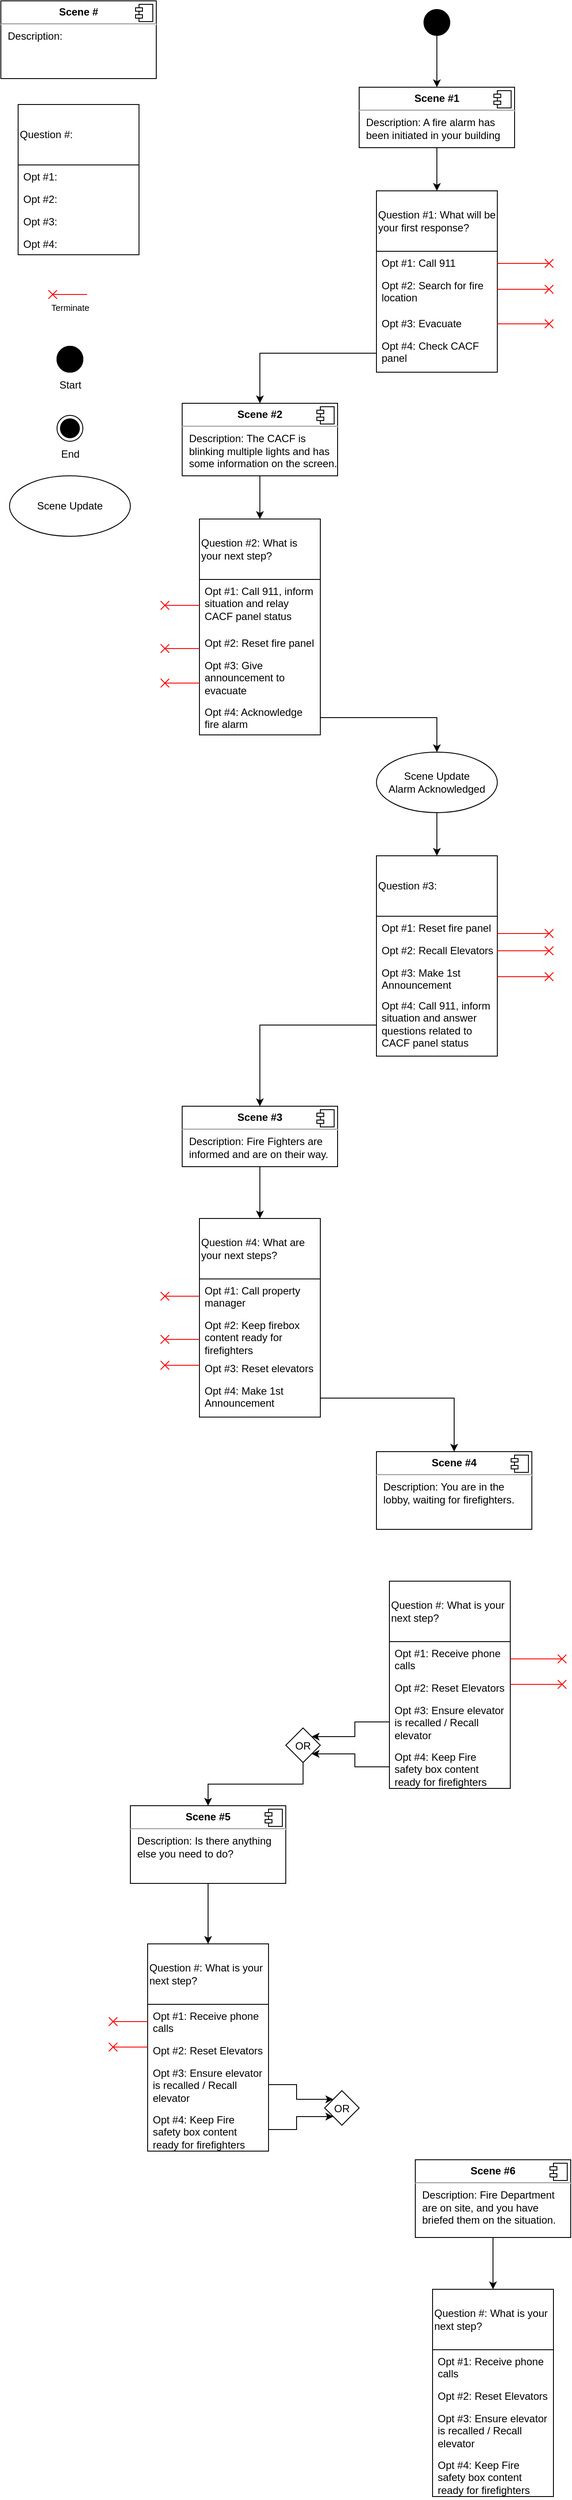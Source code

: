 <mxfile version="21.6.8" type="github">
  <diagram name="Page-1" id="AQs57PXgsGD-zcUtLHHk">
    <mxGraphModel dx="1326" dy="733" grid="1" gridSize="10" guides="1" tooltips="1" connect="1" arrows="1" fold="1" page="1" pageScale="1" pageWidth="850" pageHeight="1100" math="0" shadow="0">
      <root>
        <mxCell id="0" />
        <mxCell id="1" parent="0" />
        <mxCell id="a6gklqWP3DV6brZuFsVB-33" value="&lt;p style=&quot;margin:0px;margin-top:6px;text-align:center;&quot;&gt;&lt;b&gt;Scene #&lt;/b&gt;&lt;/p&gt;&lt;hr&gt;&lt;p style=&quot;margin:0px;margin-left:8px;&quot;&gt;Description:&amp;nbsp;&lt;/p&gt;" style="align=left;overflow=fill;html=1;dropTarget=0;whiteSpace=wrap;" vertex="1" parent="1">
          <mxGeometry x="10" y="10" width="180" height="90" as="geometry" />
        </mxCell>
        <mxCell id="a6gklqWP3DV6brZuFsVB-34" value="" style="shape=component;jettyWidth=8;jettyHeight=4;" vertex="1" parent="a6gklqWP3DV6brZuFsVB-33">
          <mxGeometry x="1" width="20" height="20" relative="1" as="geometry">
            <mxPoint x="-24" y="4" as="offset" />
          </mxGeometry>
        </mxCell>
        <mxCell id="a6gklqWP3DV6brZuFsVB-35" value="Question #:" style="swimlane;fontStyle=0;childLayout=stackLayout;horizontal=1;startSize=70;fillColor=none;horizontalStack=0;resizeParent=1;resizeParentMax=0;resizeLast=0;collapsible=1;marginBottom=0;whiteSpace=wrap;html=1;align=left;" vertex="1" parent="1">
          <mxGeometry x="30" y="130" width="140" height="174" as="geometry" />
        </mxCell>
        <mxCell id="a6gklqWP3DV6brZuFsVB-41" value="Opt #1:" style="text;strokeColor=none;fillColor=none;align=left;verticalAlign=top;spacingLeft=4;spacingRight=4;overflow=hidden;rotatable=0;points=[[0,0.5],[1,0.5]];portConstraint=eastwest;whiteSpace=wrap;html=1;" vertex="1" parent="a6gklqWP3DV6brZuFsVB-35">
          <mxGeometry y="70" width="140" height="26" as="geometry" />
        </mxCell>
        <mxCell id="a6gklqWP3DV6brZuFsVB-40" value="Opt #2:" style="text;strokeColor=none;fillColor=none;align=left;verticalAlign=top;spacingLeft=4;spacingRight=4;overflow=hidden;rotatable=0;points=[[0,0.5],[1,0.5]];portConstraint=eastwest;whiteSpace=wrap;html=1;" vertex="1" parent="a6gklqWP3DV6brZuFsVB-35">
          <mxGeometry y="96" width="140" height="26" as="geometry" />
        </mxCell>
        <mxCell id="a6gklqWP3DV6brZuFsVB-39" value="Opt #3:" style="text;strokeColor=none;fillColor=none;align=left;verticalAlign=top;spacingLeft=4;spacingRight=4;overflow=hidden;rotatable=0;points=[[0,0.5],[1,0.5]];portConstraint=eastwest;whiteSpace=wrap;html=1;" vertex="1" parent="a6gklqWP3DV6brZuFsVB-35">
          <mxGeometry y="122" width="140" height="26" as="geometry" />
        </mxCell>
        <mxCell id="a6gklqWP3DV6brZuFsVB-36" value="Opt #4:" style="text;strokeColor=none;fillColor=none;align=left;verticalAlign=top;spacingLeft=4;spacingRight=4;overflow=hidden;rotatable=0;points=[[0,0.5],[1,0.5]];portConstraint=eastwest;whiteSpace=wrap;html=1;" vertex="1" parent="a6gklqWP3DV6brZuFsVB-35">
          <mxGeometry y="148" width="140" height="26" as="geometry" />
        </mxCell>
        <mxCell id="a6gklqWP3DV6brZuFsVB-42" value="" style="endArrow=none;startArrow=sysMLx;endFill=0;startFill=0;html=1;verticalAlign=bottom;labelBackgroundColor=none;strokeWidth=1;startSize=8;rounded=0;strokeColor=#FF0000;" edge="1" parent="1">
          <mxGeometry width="160" relative="1" as="geometry">
            <mxPoint x="70" y="350" as="sourcePoint" />
            <mxPoint x="110" y="350" as="targetPoint" />
          </mxGeometry>
        </mxCell>
        <mxCell id="a6gklqWP3DV6brZuFsVB-43" value="&lt;font style=&quot;font-size: 10px;&quot;&gt;Terminate&lt;/font&gt;" style="text;html=1;align=center;verticalAlign=middle;resizable=0;points=[];autosize=1;strokeColor=none;fillColor=none;" vertex="1" parent="1">
          <mxGeometry x="55" y="350" width="70" height="30" as="geometry" />
        </mxCell>
        <mxCell id="a6gklqWP3DV6brZuFsVB-44" value="" style="ellipse;fillColor=strokeColor;html=1;" vertex="1" parent="1">
          <mxGeometry x="75" y="410" width="30" height="30" as="geometry" />
        </mxCell>
        <mxCell id="a6gklqWP3DV6brZuFsVB-45" value="" style="ellipse;html=1;shape=endState;fillColor=strokeColor;" vertex="1" parent="1">
          <mxGeometry x="75" y="490" width="30" height="30" as="geometry" />
        </mxCell>
        <mxCell id="a6gklqWP3DV6brZuFsVB-46" value="Start" style="text;html=1;align=center;verticalAlign=middle;resizable=0;points=[];autosize=1;strokeColor=none;fillColor=none;" vertex="1" parent="1">
          <mxGeometry x="65" y="440" width="50" height="30" as="geometry" />
        </mxCell>
        <mxCell id="a6gklqWP3DV6brZuFsVB-47" value="End" style="text;html=1;align=center;verticalAlign=middle;resizable=0;points=[];autosize=1;strokeColor=none;fillColor=none;" vertex="1" parent="1">
          <mxGeometry x="70" y="520" width="40" height="30" as="geometry" />
        </mxCell>
        <mxCell id="a6gklqWP3DV6brZuFsVB-48" value="" style="ellipse;fillColor=strokeColor;html=1;" vertex="1" parent="1">
          <mxGeometry x="75" y="410" width="30" height="30" as="geometry" />
        </mxCell>
        <mxCell id="a6gklqWP3DV6brZuFsVB-52" style="edgeStyle=orthogonalEdgeStyle;rounded=0;orthogonalLoop=1;jettySize=auto;html=1;entryX=0.5;entryY=0;entryDx=0;entryDy=0;" edge="1" parent="1" source="a6gklqWP3DV6brZuFsVB-49" target="a6gklqWP3DV6brZuFsVB-50">
          <mxGeometry relative="1" as="geometry" />
        </mxCell>
        <mxCell id="a6gklqWP3DV6brZuFsVB-49" value="" style="ellipse;fillColor=strokeColor;html=1;" vertex="1" parent="1">
          <mxGeometry x="500" y="20" width="30" height="30" as="geometry" />
        </mxCell>
        <mxCell id="a6gklqWP3DV6brZuFsVB-58" style="edgeStyle=orthogonalEdgeStyle;rounded=0;orthogonalLoop=1;jettySize=auto;html=1;entryX=0.5;entryY=0;entryDx=0;entryDy=0;" edge="1" parent="1" source="a6gklqWP3DV6brZuFsVB-50" target="a6gklqWP3DV6brZuFsVB-53">
          <mxGeometry relative="1" as="geometry" />
        </mxCell>
        <mxCell id="a6gklqWP3DV6brZuFsVB-50" value="&lt;p style=&quot;margin:0px;margin-top:6px;text-align:center;&quot;&gt;&lt;b&gt;Scene #1&lt;/b&gt;&lt;/p&gt;&lt;hr&gt;&lt;p style=&quot;margin:0px;margin-left:8px;&quot;&gt;Description: A fire alarm has been initiated in your building&lt;/p&gt;" style="align=left;overflow=fill;html=1;dropTarget=0;whiteSpace=wrap;" vertex="1" parent="1">
          <mxGeometry x="425" y="110" width="180" height="70" as="geometry" />
        </mxCell>
        <mxCell id="a6gklqWP3DV6brZuFsVB-51" value="" style="shape=component;jettyWidth=8;jettyHeight=4;" vertex="1" parent="a6gklqWP3DV6brZuFsVB-50">
          <mxGeometry x="1" width="20" height="20" relative="1" as="geometry">
            <mxPoint x="-24" y="4" as="offset" />
          </mxGeometry>
        </mxCell>
        <mxCell id="a6gklqWP3DV6brZuFsVB-53" value="Question #1: What will be your first response?&amp;nbsp;" style="swimlane;fontStyle=0;childLayout=stackLayout;horizontal=1;startSize=70;fillColor=none;horizontalStack=0;resizeParent=1;resizeParentMax=0;resizeLast=0;collapsible=1;marginBottom=0;whiteSpace=wrap;html=1;align=left;" vertex="1" parent="1">
          <mxGeometry x="445" y="230" width="140" height="210" as="geometry" />
        </mxCell>
        <mxCell id="a6gklqWP3DV6brZuFsVB-54" value="Opt #1: Call 911" style="text;strokeColor=none;fillColor=none;align=left;verticalAlign=top;spacingLeft=4;spacingRight=4;overflow=hidden;rotatable=0;points=[[0,0.5],[1,0.5]];portConstraint=eastwest;whiteSpace=wrap;html=1;" vertex="1" parent="a6gklqWP3DV6brZuFsVB-53">
          <mxGeometry y="70" width="140" height="26" as="geometry" />
        </mxCell>
        <mxCell id="a6gklqWP3DV6brZuFsVB-55" value="Opt #2: Search for fire location" style="text;strokeColor=none;fillColor=none;align=left;verticalAlign=top;spacingLeft=4;spacingRight=4;overflow=hidden;rotatable=0;points=[[0,0.5],[1,0.5]];portConstraint=eastwest;whiteSpace=wrap;html=1;" vertex="1" parent="a6gklqWP3DV6brZuFsVB-53">
          <mxGeometry y="96" width="140" height="44" as="geometry" />
        </mxCell>
        <mxCell id="a6gklqWP3DV6brZuFsVB-56" value="Opt #3: Evacuate" style="text;strokeColor=none;fillColor=none;align=left;verticalAlign=top;spacingLeft=4;spacingRight=4;overflow=hidden;rotatable=0;points=[[0,0.5],[1,0.5]];portConstraint=eastwest;whiteSpace=wrap;html=1;" vertex="1" parent="a6gklqWP3DV6brZuFsVB-53">
          <mxGeometry y="140" width="140" height="26" as="geometry" />
        </mxCell>
        <mxCell id="a6gklqWP3DV6brZuFsVB-57" value="Opt #4: Check CACF panel" style="text;strokeColor=none;fillColor=none;align=left;verticalAlign=top;spacingLeft=4;spacingRight=4;overflow=hidden;rotatable=0;points=[[0,0.5],[1,0.5]];portConstraint=eastwest;whiteSpace=wrap;html=1;" vertex="1" parent="a6gklqWP3DV6brZuFsVB-53">
          <mxGeometry y="166" width="140" height="44" as="geometry" />
        </mxCell>
        <mxCell id="a6gklqWP3DV6brZuFsVB-71" style="edgeStyle=orthogonalEdgeStyle;rounded=0;orthogonalLoop=1;jettySize=auto;html=1;entryX=0.5;entryY=0;entryDx=0;entryDy=0;" edge="1" parent="1" source="a6gklqWP3DV6brZuFsVB-59" target="a6gklqWP3DV6brZuFsVB-66">
          <mxGeometry relative="1" as="geometry" />
        </mxCell>
        <mxCell id="a6gklqWP3DV6brZuFsVB-59" value="&lt;p style=&quot;margin:0px;margin-top:6px;text-align:center;&quot;&gt;&lt;b&gt;Scene #2&lt;/b&gt;&lt;/p&gt;&lt;hr&gt;&lt;p style=&quot;margin:0px;margin-left:8px;&quot;&gt;Description: The CACF is blinking multiple lights and has some information on the screen.&lt;/p&gt;" style="align=left;overflow=fill;html=1;dropTarget=0;whiteSpace=wrap;" vertex="1" parent="1">
          <mxGeometry x="220" y="476" width="180" height="84" as="geometry" />
        </mxCell>
        <mxCell id="a6gklqWP3DV6brZuFsVB-60" value="" style="shape=component;jettyWidth=8;jettyHeight=4;" vertex="1" parent="a6gklqWP3DV6brZuFsVB-59">
          <mxGeometry x="1" width="20" height="20" relative="1" as="geometry">
            <mxPoint x="-24" y="4" as="offset" />
          </mxGeometry>
        </mxCell>
        <mxCell id="a6gklqWP3DV6brZuFsVB-61" style="edgeStyle=orthogonalEdgeStyle;rounded=0;orthogonalLoop=1;jettySize=auto;html=1;entryX=0.5;entryY=0;entryDx=0;entryDy=0;" edge="1" parent="1" source="a6gklqWP3DV6brZuFsVB-57" target="a6gklqWP3DV6brZuFsVB-59">
          <mxGeometry relative="1" as="geometry" />
        </mxCell>
        <mxCell id="a6gklqWP3DV6brZuFsVB-63" value="" style="endArrow=none;startArrow=sysMLx;endFill=0;startFill=0;html=1;verticalAlign=bottom;labelBackgroundColor=none;strokeWidth=1;startSize=8;rounded=0;strokeColor=#FF0000;" edge="1" parent="1">
          <mxGeometry width="160" relative="1" as="geometry">
            <mxPoint x="645" y="314" as="sourcePoint" />
            <mxPoint x="585" y="314" as="targetPoint" />
          </mxGeometry>
        </mxCell>
        <mxCell id="a6gklqWP3DV6brZuFsVB-64" value="" style="endArrow=none;startArrow=sysMLx;endFill=0;startFill=0;html=1;verticalAlign=bottom;labelBackgroundColor=none;strokeWidth=1;startSize=8;rounded=0;strokeColor=#FF0000;" edge="1" parent="1">
          <mxGeometry width="160" relative="1" as="geometry">
            <mxPoint x="645" y="344" as="sourcePoint" />
            <mxPoint x="585" y="344" as="targetPoint" />
          </mxGeometry>
        </mxCell>
        <mxCell id="a6gklqWP3DV6brZuFsVB-65" value="" style="endArrow=none;startArrow=sysMLx;endFill=0;startFill=0;html=1;verticalAlign=bottom;labelBackgroundColor=none;strokeWidth=1;startSize=8;rounded=0;strokeColor=#FF0000;" edge="1" parent="1">
          <mxGeometry width="160" relative="1" as="geometry">
            <mxPoint x="645" y="384" as="sourcePoint" />
            <mxPoint x="585" y="384" as="targetPoint" />
          </mxGeometry>
        </mxCell>
        <mxCell id="a6gklqWP3DV6brZuFsVB-66" value="Question #2: What is your next step?" style="swimlane;fontStyle=0;childLayout=stackLayout;horizontal=1;startSize=70;fillColor=none;horizontalStack=0;resizeParent=1;resizeParentMax=0;resizeLast=0;collapsible=1;marginBottom=0;whiteSpace=wrap;html=1;align=left;" vertex="1" parent="1">
          <mxGeometry x="240" y="610" width="140" height="250" as="geometry" />
        </mxCell>
        <mxCell id="a6gklqWP3DV6brZuFsVB-67" value="Opt #1: Call 911, inform situation and relay CACF panel status" style="text;strokeColor=none;fillColor=none;align=left;verticalAlign=top;spacingLeft=4;spacingRight=4;overflow=hidden;rotatable=0;points=[[0,0.5],[1,0.5]];portConstraint=eastwest;whiteSpace=wrap;html=1;" vertex="1" parent="a6gklqWP3DV6brZuFsVB-66">
          <mxGeometry y="70" width="140" height="60" as="geometry" />
        </mxCell>
        <mxCell id="a6gklqWP3DV6brZuFsVB-68" value="Opt #2: Reset fire panel" style="text;strokeColor=none;fillColor=none;align=left;verticalAlign=top;spacingLeft=4;spacingRight=4;overflow=hidden;rotatable=0;points=[[0,0.5],[1,0.5]];portConstraint=eastwest;whiteSpace=wrap;html=1;" vertex="1" parent="a6gklqWP3DV6brZuFsVB-66">
          <mxGeometry y="130" width="140" height="26" as="geometry" />
        </mxCell>
        <mxCell id="a6gklqWP3DV6brZuFsVB-69" value="Opt #3: Give announcement to evacuate" style="text;strokeColor=none;fillColor=none;align=left;verticalAlign=top;spacingLeft=4;spacingRight=4;overflow=hidden;rotatable=0;points=[[0,0.5],[1,0.5]];portConstraint=eastwest;whiteSpace=wrap;html=1;" vertex="1" parent="a6gklqWP3DV6brZuFsVB-66">
          <mxGeometry y="156" width="140" height="54" as="geometry" />
        </mxCell>
        <mxCell id="a6gklqWP3DV6brZuFsVB-70" value="Opt #4: Acknowledge fire alarm" style="text;strokeColor=none;fillColor=none;align=left;verticalAlign=top;spacingLeft=4;spacingRight=4;overflow=hidden;rotatable=0;points=[[0,0.5],[1,0.5]];portConstraint=eastwest;whiteSpace=wrap;html=1;" vertex="1" parent="a6gklqWP3DV6brZuFsVB-66">
          <mxGeometry y="210" width="140" height="40" as="geometry" />
        </mxCell>
        <mxCell id="a6gklqWP3DV6brZuFsVB-72" value="" style="endArrow=none;startArrow=sysMLx;endFill=0;startFill=0;html=1;verticalAlign=bottom;labelBackgroundColor=none;strokeWidth=1;startSize=8;rounded=0;strokeColor=#FF0000;" edge="1" parent="1">
          <mxGeometry width="160" relative="1" as="geometry">
            <mxPoint x="200" y="710" as="sourcePoint" />
            <mxPoint x="240" y="710" as="targetPoint" />
          </mxGeometry>
        </mxCell>
        <mxCell id="a6gklqWP3DV6brZuFsVB-73" value="" style="endArrow=none;startArrow=sysMLx;endFill=0;startFill=0;html=1;verticalAlign=bottom;labelBackgroundColor=none;strokeWidth=1;startSize=8;rounded=0;strokeColor=#FF0000;" edge="1" parent="1">
          <mxGeometry width="160" relative="1" as="geometry">
            <mxPoint x="200" y="760" as="sourcePoint" />
            <mxPoint x="240" y="760" as="targetPoint" />
          </mxGeometry>
        </mxCell>
        <mxCell id="a6gklqWP3DV6brZuFsVB-74" value="" style="endArrow=none;startArrow=sysMLx;endFill=0;startFill=0;html=1;verticalAlign=bottom;labelBackgroundColor=none;strokeWidth=1;startSize=8;rounded=0;strokeColor=#FF0000;" edge="1" parent="1">
          <mxGeometry width="160" relative="1" as="geometry">
            <mxPoint x="200" y="800" as="sourcePoint" />
            <mxPoint x="240" y="800" as="targetPoint" />
          </mxGeometry>
        </mxCell>
        <mxCell id="a6gklqWP3DV6brZuFsVB-82" value="Scene Update" style="ellipse;whiteSpace=wrap;html=1;" vertex="1" parent="1">
          <mxGeometry x="20" y="560" width="140" height="70" as="geometry" />
        </mxCell>
        <mxCell id="a6gklqWP3DV6brZuFsVB-90" style="edgeStyle=orthogonalEdgeStyle;rounded=0;orthogonalLoop=1;jettySize=auto;html=1;entryX=0.5;entryY=0;entryDx=0;entryDy=0;" edge="1" parent="1" source="a6gklqWP3DV6brZuFsVB-83" target="a6gklqWP3DV6brZuFsVB-85">
          <mxGeometry relative="1" as="geometry" />
        </mxCell>
        <mxCell id="a6gklqWP3DV6brZuFsVB-83" value="Scene Update&lt;br&gt;Alarm Acknowledged" style="ellipse;whiteSpace=wrap;html=1;" vertex="1" parent="1">
          <mxGeometry x="445" y="880" width="140" height="70" as="geometry" />
        </mxCell>
        <mxCell id="a6gklqWP3DV6brZuFsVB-84" style="edgeStyle=orthogonalEdgeStyle;rounded=0;orthogonalLoop=1;jettySize=auto;html=1;entryX=0.5;entryY=0;entryDx=0;entryDy=0;" edge="1" parent="1" source="a6gklqWP3DV6brZuFsVB-70" target="a6gklqWP3DV6brZuFsVB-83">
          <mxGeometry relative="1" as="geometry" />
        </mxCell>
        <mxCell id="a6gklqWP3DV6brZuFsVB-85" value="Question #3:" style="swimlane;fontStyle=0;childLayout=stackLayout;horizontal=1;startSize=70;fillColor=none;horizontalStack=0;resizeParent=1;resizeParentMax=0;resizeLast=0;collapsible=1;marginBottom=0;whiteSpace=wrap;html=1;align=left;" vertex="1" parent="1">
          <mxGeometry x="445" y="1000" width="140" height="232" as="geometry" />
        </mxCell>
        <mxCell id="a6gklqWP3DV6brZuFsVB-86" value="Opt #1: Reset fire panel" style="text;strokeColor=none;fillColor=none;align=left;verticalAlign=top;spacingLeft=4;spacingRight=4;overflow=hidden;rotatable=0;points=[[0,0.5],[1,0.5]];portConstraint=eastwest;whiteSpace=wrap;html=1;" vertex="1" parent="a6gklqWP3DV6brZuFsVB-85">
          <mxGeometry y="70" width="140" height="26" as="geometry" />
        </mxCell>
        <mxCell id="a6gklqWP3DV6brZuFsVB-87" value="Opt #2: Recall Elevators" style="text;strokeColor=none;fillColor=none;align=left;verticalAlign=top;spacingLeft=4;spacingRight=4;overflow=hidden;rotatable=0;points=[[0,0.5],[1,0.5]];portConstraint=eastwest;whiteSpace=wrap;html=1;" vertex="1" parent="a6gklqWP3DV6brZuFsVB-85">
          <mxGeometry y="96" width="140" height="26" as="geometry" />
        </mxCell>
        <mxCell id="a6gklqWP3DV6brZuFsVB-88" value="Opt #3: Make 1st Announcement" style="text;strokeColor=none;fillColor=none;align=left;verticalAlign=top;spacingLeft=4;spacingRight=4;overflow=hidden;rotatable=0;points=[[0,0.5],[1,0.5]];portConstraint=eastwest;whiteSpace=wrap;html=1;" vertex="1" parent="a6gklqWP3DV6brZuFsVB-85">
          <mxGeometry y="122" width="140" height="38" as="geometry" />
        </mxCell>
        <mxCell id="a6gklqWP3DV6brZuFsVB-89" value="Opt #4: Call 911, inform situation and answer questions related to CACF panel status" style="text;strokeColor=none;fillColor=none;align=left;verticalAlign=top;spacingLeft=4;spacingRight=4;overflow=hidden;rotatable=0;points=[[0,0.5],[1,0.5]];portConstraint=eastwest;whiteSpace=wrap;html=1;" vertex="1" parent="a6gklqWP3DV6brZuFsVB-85">
          <mxGeometry y="160" width="140" height="72" as="geometry" />
        </mxCell>
        <mxCell id="a6gklqWP3DV6brZuFsVB-91" value="" style="endArrow=none;startArrow=sysMLx;endFill=0;startFill=0;html=1;verticalAlign=bottom;labelBackgroundColor=none;strokeWidth=1;startSize=8;rounded=0;strokeColor=#FF0000;" edge="1" parent="1">
          <mxGeometry width="160" relative="1" as="geometry">
            <mxPoint x="645" y="1090" as="sourcePoint" />
            <mxPoint x="585" y="1090" as="targetPoint" />
          </mxGeometry>
        </mxCell>
        <mxCell id="a6gklqWP3DV6brZuFsVB-92" value="" style="endArrow=none;startArrow=sysMLx;endFill=0;startFill=0;html=1;verticalAlign=bottom;labelBackgroundColor=none;strokeWidth=1;startSize=8;rounded=0;strokeColor=#FF0000;" edge="1" parent="1">
          <mxGeometry width="160" relative="1" as="geometry">
            <mxPoint x="645" y="1110" as="sourcePoint" />
            <mxPoint x="585" y="1110" as="targetPoint" />
          </mxGeometry>
        </mxCell>
        <mxCell id="a6gklqWP3DV6brZuFsVB-93" value="" style="endArrow=none;startArrow=sysMLx;endFill=0;startFill=0;html=1;verticalAlign=bottom;labelBackgroundColor=none;strokeWidth=1;startSize=8;rounded=0;strokeColor=#FF0000;" edge="1" parent="1">
          <mxGeometry width="160" relative="1" as="geometry">
            <mxPoint x="645" y="1140" as="sourcePoint" />
            <mxPoint x="585" y="1140" as="targetPoint" />
          </mxGeometry>
        </mxCell>
        <mxCell id="a6gklqWP3DV6brZuFsVB-103" style="edgeStyle=orthogonalEdgeStyle;rounded=0;orthogonalLoop=1;jettySize=auto;html=1;entryX=0.5;entryY=0;entryDx=0;entryDy=0;" edge="1" parent="1" source="a6gklqWP3DV6brZuFsVB-95" target="a6gklqWP3DV6brZuFsVB-98">
          <mxGeometry relative="1" as="geometry" />
        </mxCell>
        <mxCell id="a6gklqWP3DV6brZuFsVB-95" value="&lt;p style=&quot;margin:0px;margin-top:6px;text-align:center;&quot;&gt;&lt;b&gt;Scene #3&lt;/b&gt;&lt;/p&gt;&lt;hr&gt;&lt;p style=&quot;margin:0px;margin-left:8px;&quot;&gt;Description: Fire Fighters are informed and are on their way.&lt;/p&gt;" style="align=left;overflow=fill;html=1;dropTarget=0;whiteSpace=wrap;" vertex="1" parent="1">
          <mxGeometry x="220" y="1290" width="180" height="70" as="geometry" />
        </mxCell>
        <mxCell id="a6gklqWP3DV6brZuFsVB-96" value="" style="shape=component;jettyWidth=8;jettyHeight=4;" vertex="1" parent="a6gklqWP3DV6brZuFsVB-95">
          <mxGeometry x="1" width="20" height="20" relative="1" as="geometry">
            <mxPoint x="-24" y="4" as="offset" />
          </mxGeometry>
        </mxCell>
        <mxCell id="a6gklqWP3DV6brZuFsVB-97" style="edgeStyle=orthogonalEdgeStyle;rounded=0;orthogonalLoop=1;jettySize=auto;html=1;entryX=0.5;entryY=0;entryDx=0;entryDy=0;" edge="1" parent="1" source="a6gklqWP3DV6brZuFsVB-89" target="a6gklqWP3DV6brZuFsVB-95">
          <mxGeometry relative="1" as="geometry" />
        </mxCell>
        <mxCell id="a6gklqWP3DV6brZuFsVB-98" value="Question #4: What are your next steps?" style="swimlane;fontStyle=0;childLayout=stackLayout;horizontal=1;startSize=70;fillColor=none;horizontalStack=0;resizeParent=1;resizeParentMax=0;resizeLast=0;collapsible=1;marginBottom=0;whiteSpace=wrap;html=1;align=left;" vertex="1" parent="1">
          <mxGeometry x="240" y="1420" width="140" height="230" as="geometry" />
        </mxCell>
        <mxCell id="a6gklqWP3DV6brZuFsVB-99" value="Opt #1: Call property manager" style="text;strokeColor=none;fillColor=none;align=left;verticalAlign=top;spacingLeft=4;spacingRight=4;overflow=hidden;rotatable=0;points=[[0,0.5],[1,0.5]];portConstraint=eastwest;whiteSpace=wrap;html=1;" vertex="1" parent="a6gklqWP3DV6brZuFsVB-98">
          <mxGeometry y="70" width="140" height="40" as="geometry" />
        </mxCell>
        <mxCell id="a6gklqWP3DV6brZuFsVB-100" value="Opt #2: Keep firebox content ready for firefighters" style="text;strokeColor=none;fillColor=none;align=left;verticalAlign=top;spacingLeft=4;spacingRight=4;overflow=hidden;rotatable=0;points=[[0,0.5],[1,0.5]];portConstraint=eastwest;whiteSpace=wrap;html=1;" vertex="1" parent="a6gklqWP3DV6brZuFsVB-98">
          <mxGeometry y="110" width="140" height="50" as="geometry" />
        </mxCell>
        <mxCell id="a6gklqWP3DV6brZuFsVB-101" value="Opt #3: Reset elevators" style="text;strokeColor=none;fillColor=none;align=left;verticalAlign=top;spacingLeft=4;spacingRight=4;overflow=hidden;rotatable=0;points=[[0,0.5],[1,0.5]];portConstraint=eastwest;whiteSpace=wrap;html=1;" vertex="1" parent="a6gklqWP3DV6brZuFsVB-98">
          <mxGeometry y="160" width="140" height="26" as="geometry" />
        </mxCell>
        <mxCell id="a6gklqWP3DV6brZuFsVB-102" value="Opt #4: Make 1st Announcement" style="text;strokeColor=none;fillColor=none;align=left;verticalAlign=top;spacingLeft=4;spacingRight=4;overflow=hidden;rotatable=0;points=[[0,0.5],[1,0.5]];portConstraint=eastwest;whiteSpace=wrap;html=1;" vertex="1" parent="a6gklqWP3DV6brZuFsVB-98">
          <mxGeometry y="186" width="140" height="44" as="geometry" />
        </mxCell>
        <mxCell id="a6gklqWP3DV6brZuFsVB-104" value="" style="endArrow=none;startArrow=sysMLx;endFill=0;startFill=0;html=1;verticalAlign=bottom;labelBackgroundColor=none;strokeWidth=1;startSize=8;rounded=0;strokeColor=#FF0000;" edge="1" parent="1">
          <mxGeometry width="160" relative="1" as="geometry">
            <mxPoint x="200" y="1510" as="sourcePoint" />
            <mxPoint x="240" y="1510" as="targetPoint" />
          </mxGeometry>
        </mxCell>
        <mxCell id="a6gklqWP3DV6brZuFsVB-105" value="" style="endArrow=none;startArrow=sysMLx;endFill=0;startFill=0;html=1;verticalAlign=bottom;labelBackgroundColor=none;strokeWidth=1;startSize=8;rounded=0;strokeColor=#FF0000;" edge="1" parent="1">
          <mxGeometry width="160" relative="1" as="geometry">
            <mxPoint x="200" y="1560" as="sourcePoint" />
            <mxPoint x="240" y="1560" as="targetPoint" />
          </mxGeometry>
        </mxCell>
        <mxCell id="a6gklqWP3DV6brZuFsVB-106" value="" style="endArrow=none;startArrow=sysMLx;endFill=0;startFill=0;html=1;verticalAlign=bottom;labelBackgroundColor=none;strokeWidth=1;startSize=8;rounded=0;strokeColor=#FF0000;" edge="1" parent="1">
          <mxGeometry width="160" relative="1" as="geometry">
            <mxPoint x="200" y="1590" as="sourcePoint" />
            <mxPoint x="240" y="1590" as="targetPoint" />
          </mxGeometry>
        </mxCell>
        <mxCell id="a6gklqWP3DV6brZuFsVB-107" value="&lt;p style=&quot;margin:0px;margin-top:6px;text-align:center;&quot;&gt;&lt;b&gt;Scene #4&lt;/b&gt;&lt;/p&gt;&lt;hr&gt;&lt;p style=&quot;margin:0px;margin-left:8px;&quot;&gt;Description: You are in the lobby, waiting for firefighters.&lt;/p&gt;" style="align=left;overflow=fill;html=1;dropTarget=0;whiteSpace=wrap;" vertex="1" parent="1">
          <mxGeometry x="445" y="1690" width="180" height="90" as="geometry" />
        </mxCell>
        <mxCell id="a6gklqWP3DV6brZuFsVB-108" value="" style="shape=component;jettyWidth=8;jettyHeight=4;" vertex="1" parent="a6gklqWP3DV6brZuFsVB-107">
          <mxGeometry x="1" width="20" height="20" relative="1" as="geometry">
            <mxPoint x="-24" y="4" as="offset" />
          </mxGeometry>
        </mxCell>
        <mxCell id="a6gklqWP3DV6brZuFsVB-109" style="edgeStyle=orthogonalEdgeStyle;rounded=0;orthogonalLoop=1;jettySize=auto;html=1;entryX=0.5;entryY=0;entryDx=0;entryDy=0;" edge="1" parent="1" source="a6gklqWP3DV6brZuFsVB-102" target="a6gklqWP3DV6brZuFsVB-107">
          <mxGeometry relative="1" as="geometry" />
        </mxCell>
        <mxCell id="a6gklqWP3DV6brZuFsVB-123" value="Question #: What is your next step?" style="swimlane;fontStyle=0;childLayout=stackLayout;horizontal=1;startSize=70;fillColor=none;horizontalStack=0;resizeParent=1;resizeParentMax=0;resizeLast=0;collapsible=1;marginBottom=0;whiteSpace=wrap;html=1;align=left;" vertex="1" parent="1">
          <mxGeometry x="460" y="1840" width="140" height="240" as="geometry" />
        </mxCell>
        <mxCell id="a6gklqWP3DV6brZuFsVB-124" value="Opt #1: Receive phone calls" style="text;strokeColor=none;fillColor=none;align=left;verticalAlign=top;spacingLeft=4;spacingRight=4;overflow=hidden;rotatable=0;points=[[0,0.5],[1,0.5]];portConstraint=eastwest;whiteSpace=wrap;html=1;" vertex="1" parent="a6gklqWP3DV6brZuFsVB-123">
          <mxGeometry y="70" width="140" height="40" as="geometry" />
        </mxCell>
        <mxCell id="a6gklqWP3DV6brZuFsVB-125" value="Opt #2: Reset Elevators" style="text;strokeColor=none;fillColor=none;align=left;verticalAlign=top;spacingLeft=4;spacingRight=4;overflow=hidden;rotatable=0;points=[[0,0.5],[1,0.5]];portConstraint=eastwest;whiteSpace=wrap;html=1;" vertex="1" parent="a6gklqWP3DV6brZuFsVB-123">
          <mxGeometry y="110" width="140" height="26" as="geometry" />
        </mxCell>
        <mxCell id="a6gklqWP3DV6brZuFsVB-126" value="Opt #3: Ensure elevator is recalled / Recall elevator&amp;nbsp;" style="text;strokeColor=none;fillColor=none;align=left;verticalAlign=top;spacingLeft=4;spacingRight=4;overflow=hidden;rotatable=0;points=[[0,0.5],[1,0.5]];portConstraint=eastwest;whiteSpace=wrap;html=1;" vertex="1" parent="a6gklqWP3DV6brZuFsVB-123">
          <mxGeometry y="136" width="140" height="54" as="geometry" />
        </mxCell>
        <mxCell id="a6gklqWP3DV6brZuFsVB-127" value="Opt #4: Keep Fire safety box content ready for firefighters" style="text;strokeColor=none;fillColor=none;align=left;verticalAlign=top;spacingLeft=4;spacingRight=4;overflow=hidden;rotatable=0;points=[[0,0.5],[1,0.5]];portConstraint=eastwest;whiteSpace=wrap;html=1;" vertex="1" parent="a6gklqWP3DV6brZuFsVB-123">
          <mxGeometry y="190" width="140" height="50" as="geometry" />
        </mxCell>
        <mxCell id="a6gklqWP3DV6brZuFsVB-143" style="edgeStyle=orthogonalEdgeStyle;rounded=0;orthogonalLoop=1;jettySize=auto;html=1;entryX=0.5;entryY=0;entryDx=0;entryDy=0;" edge="1" parent="1" source="a6gklqWP3DV6brZuFsVB-128" target="a6gklqWP3DV6brZuFsVB-138">
          <mxGeometry relative="1" as="geometry" />
        </mxCell>
        <mxCell id="a6gklqWP3DV6brZuFsVB-128" value="&lt;p style=&quot;margin:0px;margin-top:6px;text-align:center;&quot;&gt;&lt;b&gt;Scene #5&lt;/b&gt;&lt;/p&gt;&lt;hr&gt;&lt;p style=&quot;margin:0px;margin-left:8px;&quot;&gt;Description: Is there anything else you need to do?&lt;/p&gt;" style="align=left;overflow=fill;html=1;dropTarget=0;whiteSpace=wrap;" vertex="1" parent="1">
          <mxGeometry x="160" y="2100" width="180" height="90" as="geometry" />
        </mxCell>
        <mxCell id="a6gklqWP3DV6brZuFsVB-129" value="" style="shape=component;jettyWidth=8;jettyHeight=4;" vertex="1" parent="a6gklqWP3DV6brZuFsVB-128">
          <mxGeometry x="1" width="20" height="20" relative="1" as="geometry">
            <mxPoint x="-24" y="4" as="offset" />
          </mxGeometry>
        </mxCell>
        <mxCell id="a6gklqWP3DV6brZuFsVB-137" style="edgeStyle=orthogonalEdgeStyle;rounded=0;orthogonalLoop=1;jettySize=auto;html=1;entryX=0.5;entryY=0;entryDx=0;entryDy=0;" edge="1" parent="1" source="a6gklqWP3DV6brZuFsVB-134" target="a6gklqWP3DV6brZuFsVB-128">
          <mxGeometry relative="1" as="geometry" />
        </mxCell>
        <mxCell id="a6gklqWP3DV6brZuFsVB-134" value="OR" style="rhombus;" vertex="1" parent="1">
          <mxGeometry x="340" y="2010" width="40" height="40" as="geometry" />
        </mxCell>
        <mxCell id="a6gklqWP3DV6brZuFsVB-135" style="edgeStyle=orthogonalEdgeStyle;rounded=0;orthogonalLoop=1;jettySize=auto;html=1;entryX=1;entryY=0;entryDx=0;entryDy=0;" edge="1" parent="1" source="a6gklqWP3DV6brZuFsVB-126" target="a6gklqWP3DV6brZuFsVB-134">
          <mxGeometry relative="1" as="geometry" />
        </mxCell>
        <mxCell id="a6gklqWP3DV6brZuFsVB-136" style="edgeStyle=orthogonalEdgeStyle;rounded=0;orthogonalLoop=1;jettySize=auto;html=1;entryX=1;entryY=1;entryDx=0;entryDy=0;" edge="1" parent="1" source="a6gklqWP3DV6brZuFsVB-127" target="a6gklqWP3DV6brZuFsVB-134">
          <mxGeometry relative="1" as="geometry" />
        </mxCell>
        <mxCell id="a6gklqWP3DV6brZuFsVB-138" value="Question #: What is your next step?" style="swimlane;fontStyle=0;childLayout=stackLayout;horizontal=1;startSize=70;fillColor=none;horizontalStack=0;resizeParent=1;resizeParentMax=0;resizeLast=0;collapsible=1;marginBottom=0;whiteSpace=wrap;html=1;align=left;" vertex="1" parent="1">
          <mxGeometry x="180" y="2260" width="140" height="240" as="geometry" />
        </mxCell>
        <mxCell id="a6gklqWP3DV6brZuFsVB-139" value="Opt #1: Receive phone calls" style="text;strokeColor=none;fillColor=none;align=left;verticalAlign=top;spacingLeft=4;spacingRight=4;overflow=hidden;rotatable=0;points=[[0,0.5],[1,0.5]];portConstraint=eastwest;whiteSpace=wrap;html=1;" vertex="1" parent="a6gklqWP3DV6brZuFsVB-138">
          <mxGeometry y="70" width="140" height="40" as="geometry" />
        </mxCell>
        <mxCell id="a6gklqWP3DV6brZuFsVB-140" value="Opt #2: Reset Elevators" style="text;strokeColor=none;fillColor=none;align=left;verticalAlign=top;spacingLeft=4;spacingRight=4;overflow=hidden;rotatable=0;points=[[0,0.5],[1,0.5]];portConstraint=eastwest;whiteSpace=wrap;html=1;" vertex="1" parent="a6gklqWP3DV6brZuFsVB-138">
          <mxGeometry y="110" width="140" height="26" as="geometry" />
        </mxCell>
        <mxCell id="a6gklqWP3DV6brZuFsVB-141" value="Opt #3: Ensure elevator is recalled / Recall elevator&amp;nbsp;" style="text;strokeColor=none;fillColor=none;align=left;verticalAlign=top;spacingLeft=4;spacingRight=4;overflow=hidden;rotatable=0;points=[[0,0.5],[1,0.5]];portConstraint=eastwest;whiteSpace=wrap;html=1;" vertex="1" parent="a6gklqWP3DV6brZuFsVB-138">
          <mxGeometry y="136" width="140" height="54" as="geometry" />
        </mxCell>
        <mxCell id="a6gklqWP3DV6brZuFsVB-142" value="Opt #4: Keep Fire safety box content ready for firefighters" style="text;strokeColor=none;fillColor=none;align=left;verticalAlign=top;spacingLeft=4;spacingRight=4;overflow=hidden;rotatable=0;points=[[0,0.5],[1,0.5]];portConstraint=eastwest;whiteSpace=wrap;html=1;" vertex="1" parent="a6gklqWP3DV6brZuFsVB-138">
          <mxGeometry y="190" width="140" height="50" as="geometry" />
        </mxCell>
        <mxCell id="a6gklqWP3DV6brZuFsVB-144" value="" style="endArrow=none;startArrow=sysMLx;endFill=0;startFill=0;html=1;verticalAlign=bottom;labelBackgroundColor=none;strokeWidth=1;startSize=8;rounded=0;strokeColor=#FF0000;" edge="1" parent="1">
          <mxGeometry width="160" relative="1" as="geometry">
            <mxPoint x="660" y="1930" as="sourcePoint" />
            <mxPoint x="600" y="1930" as="targetPoint" />
          </mxGeometry>
        </mxCell>
        <mxCell id="a6gklqWP3DV6brZuFsVB-145" value="" style="endArrow=none;startArrow=sysMLx;endFill=0;startFill=0;html=1;verticalAlign=bottom;labelBackgroundColor=none;strokeWidth=1;startSize=8;rounded=0;strokeColor=#FF0000;" edge="1" parent="1">
          <mxGeometry width="160" relative="1" as="geometry">
            <mxPoint x="660" y="1959.5" as="sourcePoint" />
            <mxPoint x="600" y="1959.5" as="targetPoint" />
          </mxGeometry>
        </mxCell>
        <mxCell id="a6gklqWP3DV6brZuFsVB-146" value="" style="endArrow=none;startArrow=sysMLx;endFill=0;startFill=0;html=1;verticalAlign=bottom;labelBackgroundColor=none;strokeWidth=1;startSize=8;rounded=0;strokeColor=#FF0000;" edge="1" parent="1">
          <mxGeometry width="160" relative="1" as="geometry">
            <mxPoint x="140" y="2350" as="sourcePoint" />
            <mxPoint x="180" y="2350" as="targetPoint" />
          </mxGeometry>
        </mxCell>
        <mxCell id="a6gklqWP3DV6brZuFsVB-147" value="" style="endArrow=none;startArrow=sysMLx;endFill=0;startFill=0;html=1;verticalAlign=bottom;labelBackgroundColor=none;strokeWidth=1;startSize=8;rounded=0;strokeColor=#FF0000;" edge="1" parent="1">
          <mxGeometry width="160" relative="1" as="geometry">
            <mxPoint x="140" y="2379.5" as="sourcePoint" />
            <mxPoint x="180" y="2379.5" as="targetPoint" />
          </mxGeometry>
        </mxCell>
        <mxCell id="a6gklqWP3DV6brZuFsVB-148" value="OR" style="rhombus;" vertex="1" parent="1">
          <mxGeometry x="385" y="2430" width="40" height="40" as="geometry" />
        </mxCell>
        <mxCell id="a6gklqWP3DV6brZuFsVB-149" style="edgeStyle=orthogonalEdgeStyle;rounded=0;orthogonalLoop=1;jettySize=auto;html=1;entryX=0;entryY=0;entryDx=0;entryDy=0;" edge="1" parent="1" source="a6gklqWP3DV6brZuFsVB-141" target="a6gklqWP3DV6brZuFsVB-148">
          <mxGeometry relative="1" as="geometry" />
        </mxCell>
        <mxCell id="a6gklqWP3DV6brZuFsVB-150" style="edgeStyle=orthogonalEdgeStyle;rounded=0;orthogonalLoop=1;jettySize=auto;html=1;entryX=0;entryY=1;entryDx=0;entryDy=0;" edge="1" parent="1" source="a6gklqWP3DV6brZuFsVB-142" target="a6gklqWP3DV6brZuFsVB-148">
          <mxGeometry relative="1" as="geometry" />
        </mxCell>
        <mxCell id="a6gklqWP3DV6brZuFsVB-158" style="edgeStyle=orthogonalEdgeStyle;rounded=0;orthogonalLoop=1;jettySize=auto;html=1;entryX=0.5;entryY=0;entryDx=0;entryDy=0;" edge="1" parent="1" source="a6gklqWP3DV6brZuFsVB-151" target="a6gklqWP3DV6brZuFsVB-153">
          <mxGeometry relative="1" as="geometry" />
        </mxCell>
        <mxCell id="a6gklqWP3DV6brZuFsVB-151" value="&lt;p style=&quot;margin:0px;margin-top:6px;text-align:center;&quot;&gt;&lt;b&gt;Scene #6&lt;/b&gt;&lt;/p&gt;&lt;hr&gt;&lt;p style=&quot;margin:0px;margin-left:8px;&quot;&gt;Description: Fire Department are on site, and you have briefed them on the situation.&amp;nbsp;&lt;/p&gt;" style="align=left;overflow=fill;html=1;dropTarget=0;whiteSpace=wrap;" vertex="1" parent="1">
          <mxGeometry x="490" y="2510" width="180" height="90" as="geometry" />
        </mxCell>
        <mxCell id="a6gklqWP3DV6brZuFsVB-152" value="" style="shape=component;jettyWidth=8;jettyHeight=4;" vertex="1" parent="a6gklqWP3DV6brZuFsVB-151">
          <mxGeometry x="1" width="20" height="20" relative="1" as="geometry">
            <mxPoint x="-24" y="4" as="offset" />
          </mxGeometry>
        </mxCell>
        <mxCell id="a6gklqWP3DV6brZuFsVB-153" value="Question #: What is your next step?" style="swimlane;fontStyle=0;childLayout=stackLayout;horizontal=1;startSize=70;fillColor=none;horizontalStack=0;resizeParent=1;resizeParentMax=0;resizeLast=0;collapsible=1;marginBottom=0;whiteSpace=wrap;html=1;align=left;" vertex="1" parent="1">
          <mxGeometry x="510" y="2660" width="140" height="240" as="geometry" />
        </mxCell>
        <mxCell id="a6gklqWP3DV6brZuFsVB-154" value="Opt #1: Receive phone calls" style="text;strokeColor=none;fillColor=none;align=left;verticalAlign=top;spacingLeft=4;spacingRight=4;overflow=hidden;rotatable=0;points=[[0,0.5],[1,0.5]];portConstraint=eastwest;whiteSpace=wrap;html=1;" vertex="1" parent="a6gklqWP3DV6brZuFsVB-153">
          <mxGeometry y="70" width="140" height="40" as="geometry" />
        </mxCell>
        <mxCell id="a6gklqWP3DV6brZuFsVB-155" value="Opt #2: Reset Elevators" style="text;strokeColor=none;fillColor=none;align=left;verticalAlign=top;spacingLeft=4;spacingRight=4;overflow=hidden;rotatable=0;points=[[0,0.5],[1,0.5]];portConstraint=eastwest;whiteSpace=wrap;html=1;" vertex="1" parent="a6gklqWP3DV6brZuFsVB-153">
          <mxGeometry y="110" width="140" height="26" as="geometry" />
        </mxCell>
        <mxCell id="a6gklqWP3DV6brZuFsVB-156" value="Opt #3: Ensure elevator is recalled / Recall elevator&amp;nbsp;" style="text;strokeColor=none;fillColor=none;align=left;verticalAlign=top;spacingLeft=4;spacingRight=4;overflow=hidden;rotatable=0;points=[[0,0.5],[1,0.5]];portConstraint=eastwest;whiteSpace=wrap;html=1;" vertex="1" parent="a6gklqWP3DV6brZuFsVB-153">
          <mxGeometry y="136" width="140" height="54" as="geometry" />
        </mxCell>
        <mxCell id="a6gklqWP3DV6brZuFsVB-157" value="Opt #4: Keep Fire safety box content ready for firefighters" style="text;strokeColor=none;fillColor=none;align=left;verticalAlign=top;spacingLeft=4;spacingRight=4;overflow=hidden;rotatable=0;points=[[0,0.5],[1,0.5]];portConstraint=eastwest;whiteSpace=wrap;html=1;" vertex="1" parent="a6gklqWP3DV6brZuFsVB-153">
          <mxGeometry y="190" width="140" height="50" as="geometry" />
        </mxCell>
      </root>
    </mxGraphModel>
  </diagram>
</mxfile>
